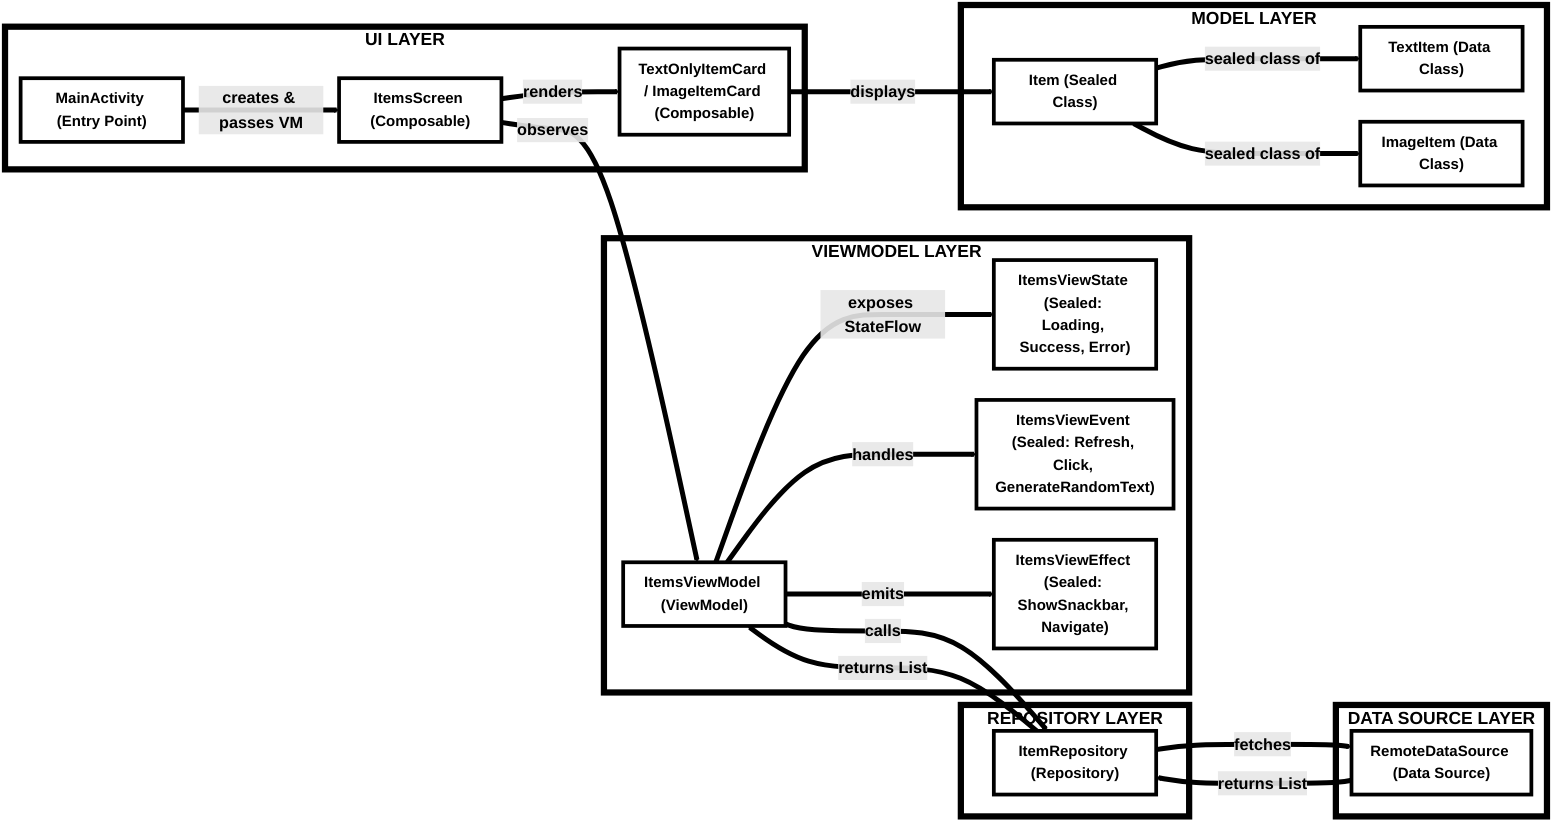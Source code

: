 flowchart LR
    %% UI LAYER
    subgraph UI["UI LAYER"]
        direction TB
        MainActivity["MainActivity (Entry Point)"]
        ItemsScreen["ItemsScreen (Composable)"]
        ItemCard["TextOnlyItemCard / ImageItemCard (Composable)"]
    end
    
    %% VIEWMODEL LAYER  
    subgraph VM["VIEWMODEL LAYER"]
        direction TB
        ItemsViewModel["ItemsViewModel (ViewModel)"]
        ViewState["ItemsViewState (Sealed: Loading, Success, Error)"]
        ViewEvent["ItemsViewEvent (Sealed: Refresh, Click, GenerateRandomText)"]
        ViewEffect["ItemsViewEffect (Sealed: ShowSnackbar, Navigate)"]
    end
    
    %% REPOSITORY LAYER
    subgraph REPO["REPOSITORY LAYER"]
        direction TB
        ItemRepository["ItemRepository (Repository)"]
    end
    
    %% DATA SOURCE LAYER
    subgraph DS["DATA SOURCE LAYER"]
        direction TB
        RemoteDataSource["RemoteDataSource (Data Source)"]
    end
    
    %% MODEL LAYER
    subgraph MODEL["MODEL LAYER"]
        direction TB
        Item["Item (Sealed Class)"]
        TextItem["TextItem (Data Class)"]
        ImageItem["ImageItem (Data Class)"]
    end
    
    %% CONNECTIONS
    MainActivity -->|"creates & passes VM"| ItemsScreen
    ItemsScreen -->|"observes"| ItemsViewModel
    ItemsScreen -->|"renders"| ItemCard
    ItemCard -->|"displays"| Item
    ItemsViewModel -->|"exposes StateFlow"| ViewState
    ItemsViewModel -->|"handles"| ViewEvent  
    ItemsViewModel -->|"emits"| ViewEffect
    ItemsViewModel -->|"calls"| ItemRepository
    ItemRepository -->|"fetches"| RemoteDataSource
    RemoteDataSource -->|"returns List<Item>"| ItemRepository
    ItemRepository -->|"returns List<Item>"| ItemsViewModel
    Item -->|"sealed class of"| TextItem
    Item -->|"sealed class of"| ImageItem
    
    %% STYLING - LARGER TEXT FOR BETTER UTILIZATION
    classDef nodeStyle fill:#ffffff,stroke:#000000,stroke-width:6px,color:#000000,font-size:24px,font-weight:bold
    classDef groupStyle fill:#ffffff,stroke:#000000,stroke-width:10px,color:#000000,font-size:28px,font-weight:bold
    
    class MainActivity,ItemsScreen,ItemCard,ItemsViewModel,ViewState,ViewEvent,ViewEffect,ItemRepository,RemoteDataSource,Item,TextItem,ImageItem nodeStyle
    class UI,VM,REPO,DS,MODEL groupStyle
    
    %% THICK ARROW LINES AND LARGE ARROW TEXT
    linkStyle default stroke:#000000,stroke-width:8px,color:#000000,font-size:26px,font-weight:bold